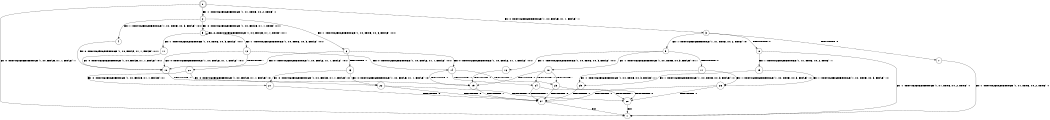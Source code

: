 digraph BCG {
size = "7, 10.5";
center = TRUE;
node [shape = circle];
0 [peripheries = 2];
0 -> 1 [label = "EX !0 !ATOMIC_EXCH_BRANCH (1, +0, FALSE, +1, 1, FALSE) !::"];
0 -> 2 [label = "EX !1 !ATOMIC_EXCH_BRANCH (1, +1, TRUE, +0, 2, TRUE) !::"];
0 -> 3 [label = "EX !0 !ATOMIC_EXCH_BRANCH (1, +0, FALSE, +1, 1, FALSE) !::"];
2 -> 4 [label = "EX !1 !ATOMIC_EXCH_BRANCH (1, +0, TRUE, +0, 3, FALSE) !:0:1:"];
2 -> 5 [label = "EX !0 !ATOMIC_EXCH_BRANCH (1, +0, FALSE, +1, 1, TRUE) !:0:1:"];
2 -> 6 [label = "EX !1 !ATOMIC_EXCH_BRANCH (1, +0, TRUE, +0, 3, FALSE) !:0:1:"];
3 -> 7 [label = "TERMINATE !0"];
3 -> 8 [label = "TERMINATE !0"];
3 -> 9 [label = "EX !1 !ATOMIC_EXCH_BRANCH (1, +1, TRUE, +0, 2, TRUE) !:0:"];
4 -> 10 [label = "EX !0 !ATOMIC_EXCH_BRANCH (1, +0, FALSE, +1, 1, FALSE) !:0:1:"];
5 -> 11 [label = "EX !1 !ATOMIC_EXCH_BRANCH (1, +0, TRUE, +0, 3, FALSE) !:0:1:"];
5 -> 12 [label = "EX !1 !ATOMIC_EXCH_BRANCH (1, +0, TRUE, +0, 3, FALSE) !:0:1:"];
5 -> 5 [label = "EX !0 !ATOMIC_EXCH_BRANCH (1, +0, FALSE, +1, 1, TRUE) !:0:1:"];
6 -> 10 [label = "EX !0 !ATOMIC_EXCH_BRANCH (1, +0, FALSE, +1, 1, FALSE) !:0:1:"];
6 -> 13 [label = "TERMINATE !1"];
6 -> 14 [label = "EX !0 !ATOMIC_EXCH_BRANCH (1, +0, FALSE, +1, 1, FALSE) !:0:1:"];
7 -> 1 [label = "EX !1 !ATOMIC_EXCH_BRANCH (1, +1, TRUE, +0, 2, TRUE) !::"];
8 -> 1 [label = "EX !1 !ATOMIC_EXCH_BRANCH (1, +1, TRUE, +0, 2, TRUE) !::"];
8 -> 15 [label = "EX !1 !ATOMIC_EXCH_BRANCH (1, +1, TRUE, +0, 2, TRUE) !::"];
9 -> 16 [label = "EX !1 !ATOMIC_EXCH_BRANCH (1, +0, TRUE, +0, 3, FALSE) !:0:1:"];
9 -> 17 [label = "TERMINATE !0"];
9 -> 18 [label = "EX !1 !ATOMIC_EXCH_BRANCH (1, +0, TRUE, +0, 3, FALSE) !:0:1:"];
10 -> 19 [label = "TERMINATE !0"];
11 -> 10 [label = "EX !0 !ATOMIC_EXCH_BRANCH (1, +0, FALSE, +1, 1, FALSE) !:0:1:"];
12 -> 10 [label = "EX !0 !ATOMIC_EXCH_BRANCH (1, +0, FALSE, +1, 1, FALSE) !:0:1:"];
12 -> 20 [label = "TERMINATE !1"];
12 -> 14 [label = "EX !0 !ATOMIC_EXCH_BRANCH (1, +0, FALSE, +1, 1, FALSE) !:0:1:"];
13 -> 21 [label = "EX !0 !ATOMIC_EXCH_BRANCH (1, +0, FALSE, +1, 1, FALSE) !:0:"];
13 -> 22 [label = "EX !0 !ATOMIC_EXCH_BRANCH (1, +0, FALSE, +1, 1, FALSE) !:0:"];
14 -> 19 [label = "TERMINATE !0"];
14 -> 23 [label = "TERMINATE !1"];
14 -> 24 [label = "TERMINATE !0"];
15 -> 25 [label = "EX !1 !ATOMIC_EXCH_BRANCH (1, +0, TRUE, +0, 3, FALSE) !:1:"];
15 -> 26 [label = "EX !1 !ATOMIC_EXCH_BRANCH (1, +0, TRUE, +0, 3, FALSE) !:1:"];
16 -> 19 [label = "TERMINATE !0"];
17 -> 25 [label = "EX !1 !ATOMIC_EXCH_BRANCH (1, +0, TRUE, +0, 3, FALSE) !:1:"];
17 -> 26 [label = "EX !1 !ATOMIC_EXCH_BRANCH (1, +0, TRUE, +0, 3, FALSE) !:1:"];
18 -> 19 [label = "TERMINATE !0"];
18 -> 23 [label = "TERMINATE !1"];
18 -> 24 [label = "TERMINATE !0"];
19 -> 27 [label = "TERMINATE !1"];
20 -> 21 [label = "EX !0 !ATOMIC_EXCH_BRANCH (1, +0, FALSE, +1, 1, FALSE) !:0:"];
20 -> 22 [label = "EX !0 !ATOMIC_EXCH_BRANCH (1, +0, FALSE, +1, 1, FALSE) !:0:"];
21 -> 27 [label = "TERMINATE !0"];
22 -> 27 [label = "TERMINATE !0"];
22 -> 28 [label = "TERMINATE !0"];
23 -> 27 [label = "TERMINATE !0"];
23 -> 28 [label = "TERMINATE !0"];
24 -> 27 [label = "TERMINATE !1"];
24 -> 28 [label = "TERMINATE !1"];
25 -> 27 [label = "TERMINATE !1"];
26 -> 27 [label = "TERMINATE !1"];
26 -> 28 [label = "TERMINATE !1"];
27 -> 1 [label = "exit"];
28 -> 1 [label = "exit"];
}
